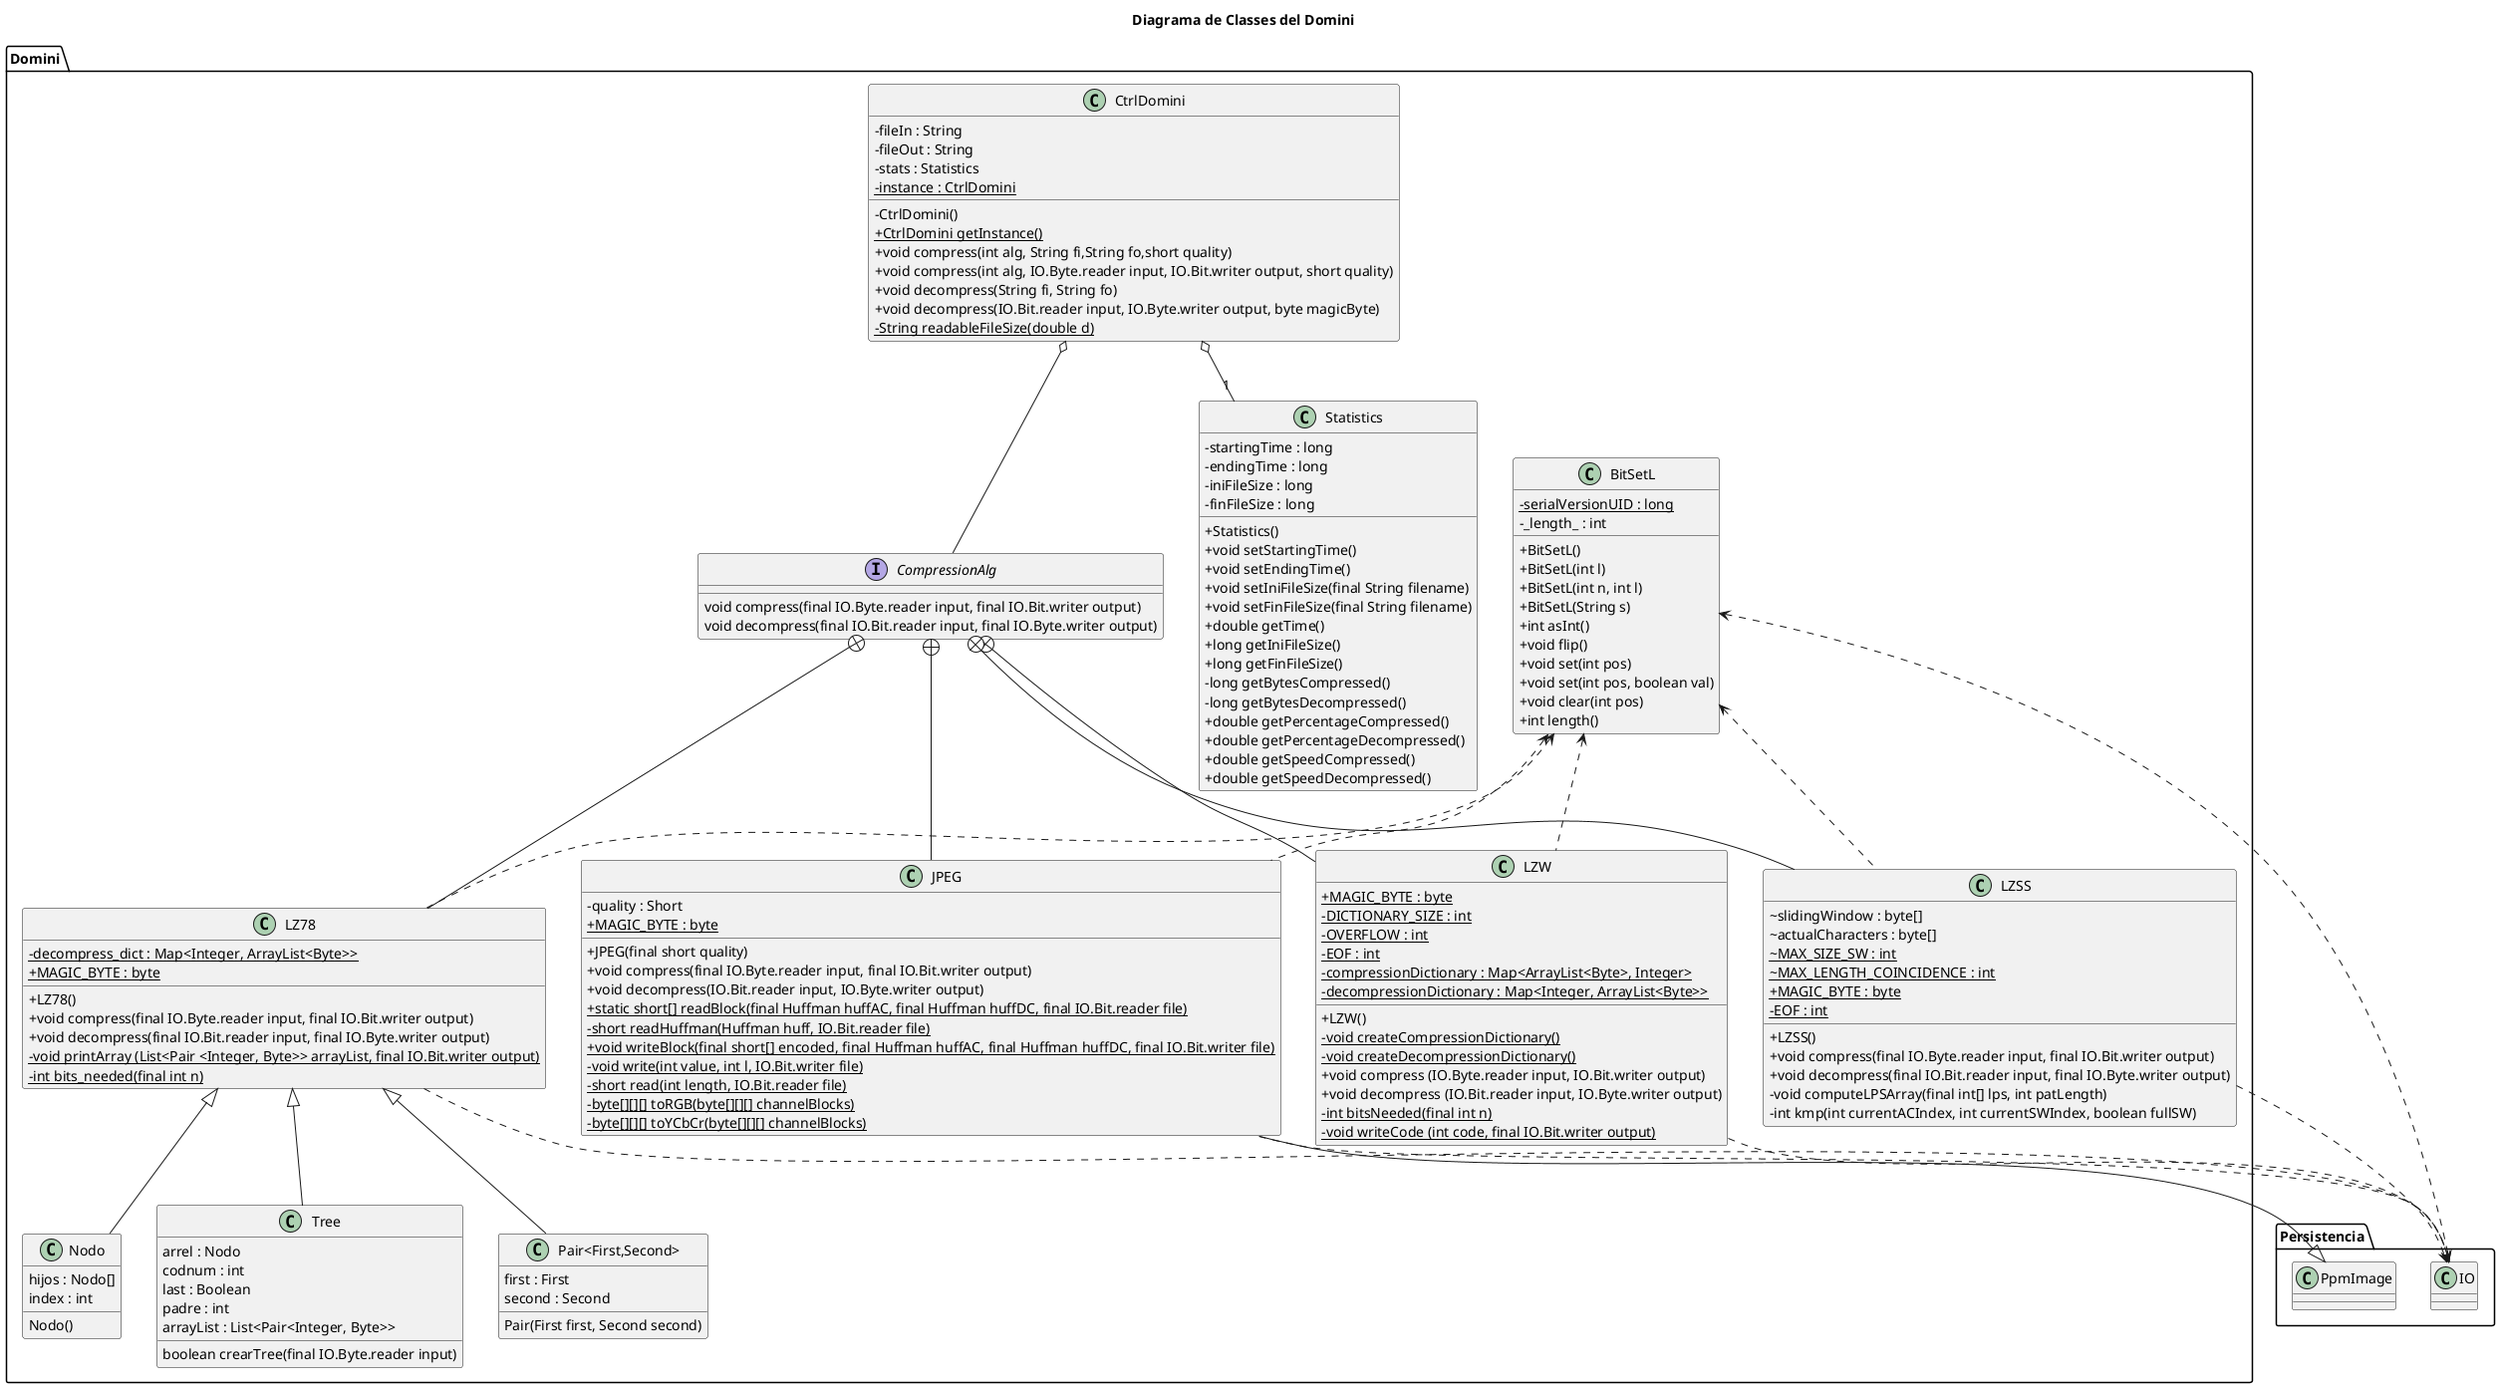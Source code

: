 @startuml

skinparam classAttributeIconSize 0
skinparam genericDisplay old

title Diagrama de Classes del Domini

package Persistencia {
    class IO
    class PpmImage
}

package Domini {
    class "CtrlDomini" as CDom {
        -fileIn : String
        -fileOut : String
        -stats : Statistics
        {static}-instance : CtrlDomini
        -CtrlDomini()
        {static} + CtrlDomini getInstance()
        +void compress(int alg, String fi,String fo,short quality)
        +void compress(int alg, IO.Byte.reader input, IO.Bit.writer output, short quality)
        +void decompress(String fi, String fo)
        +void decompress(IO.Bit.reader input, IO.Byte.writer output, byte magicByte)
        {static}-String readableFileSize(double d)
    }
    class JPEG {
        - quality : Short
        {static}+MAGIC_BYTE : byte
        +JPEG(final short quality)
        +void compress(final IO.Byte.reader input, final IO.Bit.writer output)
        +void decompress(IO.Bit.reader input, IO.Byte.writer output)
        {static}+static short[] readBlock(final Huffman huffAC, final Huffman huffDC, final IO.Bit.reader file)
        {static}-short readHuffman(Huffman huff, IO.Bit.reader file)
        {static}+void writeBlock(final short[] encoded, final Huffman huffAC, final Huffman huffDC, final IO.Bit.writer file)
        {static}-void write(int value, int l, IO.Bit.writer file)
        {static}-short read(int length, IO.Bit.reader file)
        {static}-byte[][][] toRGB(byte[][][] channelBlocks)
        {static}-byte[][][] toYCbCr(byte[][][] channelBlocks)
    }
    class LZ78 {
        {static}-decompress_dict : Map<Integer, ArrayList<Byte>>
        {static}+MAGIC_BYTE : byte
        +LZ78()
        +void compress(final IO.Byte.reader input, final IO.Bit.writer output)
        +void decompress(final IO.Bit.reader input, final IO.Byte.writer output)
        {static}-void printArray (List<Pair <Integer, Byte>> arrayList, final IO.Bit.writer output)
        {static}-int bits_needed(final int n)

    }
    class LZW {
        {static}+ MAGIC_BYTE : byte
        {static}-DICTIONARY_SIZE : int
        {static}-OVERFLOW : int
        {static}-EOF : int
        {static}-compressionDictionary : Map<ArrayList<Byte>, Integer>
        {static}-decompressionDictionary : Map<Integer, ArrayList<Byte>>
        +LZW()
        {static}-void createCompressionDictionary()
        {static}-void createDecompressionDictionary()
        +void compress (IO.Byte.reader input, IO.Bit.writer output)
        +void decompress (IO.Bit.reader input, IO.Byte.writer output)
        {static}-int bitsNeeded(final int n)
        {static}-void writeCode (int code, final IO.Bit.writer output)
    }
    class LZSS {
        ~ slidingWindow : byte[]
        ~ actualCharacters : byte[]
        {static}~ MAX_SIZE_SW : int
        {static}~ MAX_LENGTH_COINCIDENCE : int
        {static}+ MAGIC_BYTE : byte
        {static}-EOF : int
        +LZSS()
        +void compress(final IO.Byte.reader input, final IO.Bit.writer output)
        +void decompress(final IO.Bit.reader input, final IO.Byte.writer output)
        -void computeLPSArray(final int[] lps, int patLength)
        -int kmp(int currentACIndex, int currentSWIndex, boolean fullSW)
    }
    class Statistics {
        -startingTime : long
        -endingTime : long
        -iniFileSize : long
        -finFileSize : long
        +Statistics()
        +void setStartingTime()
        +void setEndingTime()
        +void setIniFileSize(final String filename)
        +void setFinFileSize(final String filename)
        +double getTime()
        +long getIniFileSize()
        +long getFinFileSize()
        -long getBytesCompressed()
        -long getBytesDecompressed()
        +double getPercentageCompressed()
        +double getPercentageDecompressed()
        +double getSpeedCompressed()
        +double getSpeedDecompressed()
    }
    class BitSetL {
        {static}- serialVersionUID : long
        -_length_ : int
        +BitSetL()
        +BitSetL(int l)
        +BitSetL(int n, int l)
        +BitSetL(String s)
        +int asInt()
        +void flip()
        +void set(int pos)
        +void set(int pos, boolean val)
        +void clear(int pos)
        +int length()
    }
    -class "Pair<First,Second>" as Pair {
        first : First
        second : Second
        Pair(First first, Second second)
    }
    -class Nodo {
        hijos : Nodo[]
        index : int
        Nodo()
    }
    -class Tree {
        arrel : Nodo
        codnum : int
        last : Boolean
        padre : int
        arrayList : List<Pair<Integer, Byte>>
        boolean crearTree(final IO.Byte.reader input)
    }
    interface CompressionAlg {
        void compress(final IO.Byte.reader input, final IO.Bit.writer output)
        void decompress(final IO.Bit.reader input, final IO.Byte.writer output)
    }

    CDom o-- "1" Statistics
    CDom o-- CompressionAlg

    CompressionAlg +-- LZ78
    CompressionAlg +-- LZW
    CompressionAlg +-- LZSS
    CompressionAlg +-- JPEG

    LZ78 ..> IO
    LZSS ..> IO
    LZW ..> IO
    JPEG ..> IO

    LZ78 <|-- Pair
    LZ78 <|-- Tree
    LZ78 <|-- Nodo

    PpmImage <|-- JPEG

    BitSetL <.. IO
    BitSetL <.. LZ78
    BitSetL <.. LZSS
    BitSetL <.. JPEG
    BitSetL <.. LZW
}

@enduml
